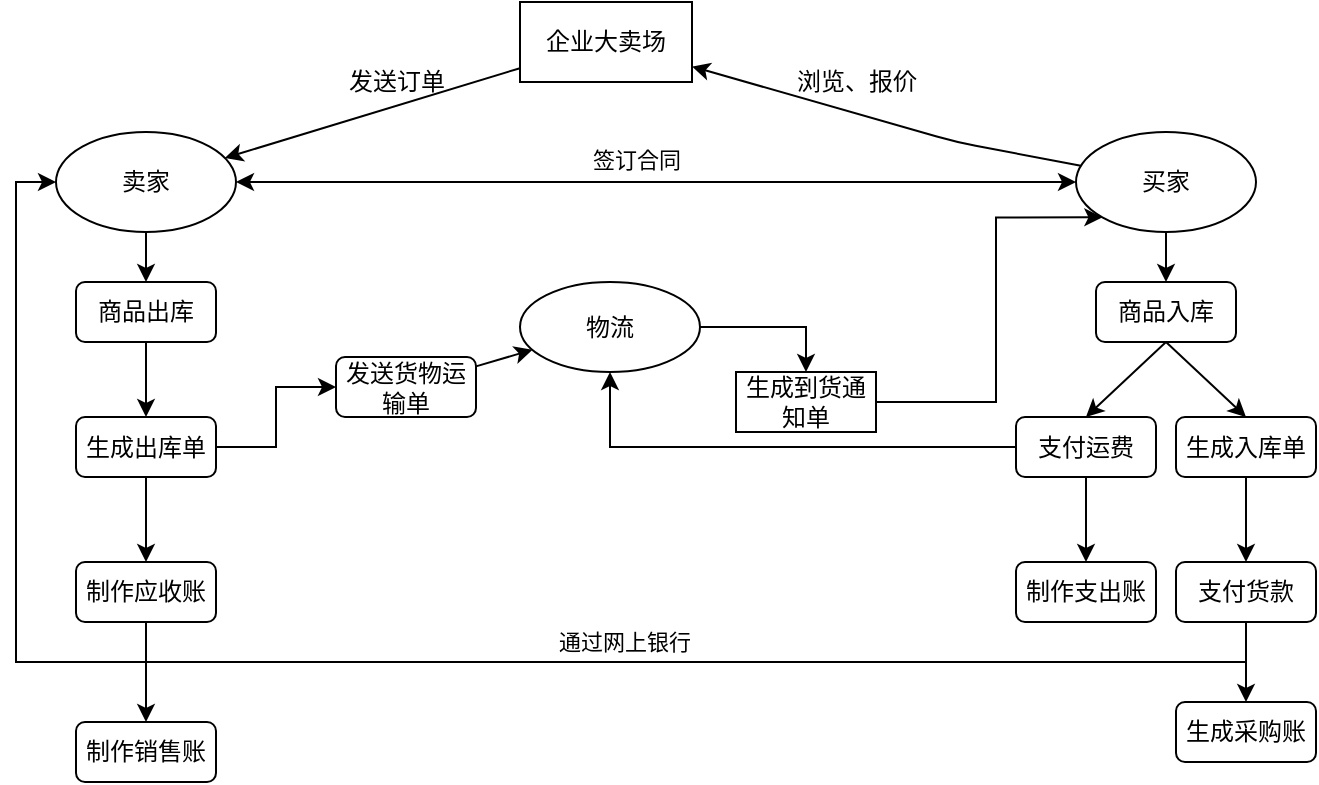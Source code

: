 <mxfile version="14.4.3" type="github">
  <diagram id="C5RBs43oDa-KdzZeNtuy" name="Page-1">
    <mxGraphModel dx="1038" dy="548" grid="1" gridSize="10" guides="1" tooltips="1" connect="1" arrows="1" fold="1" page="1" pageScale="1" pageWidth="827" pageHeight="1169" math="0" shadow="0">
      <root>
        <mxCell id="WIyWlLk6GJQsqaUBKTNV-0" />
        <mxCell id="WIyWlLk6GJQsqaUBKTNV-1" parent="WIyWlLk6GJQsqaUBKTNV-0" />
        <mxCell id="gSDU4zGEOPTeR5sOLjtx-2" value="卖家" style="ellipse;whiteSpace=wrap;html=1;" vertex="1" parent="WIyWlLk6GJQsqaUBKTNV-1">
          <mxGeometry x="130" y="105" width="90" height="50" as="geometry" />
        </mxCell>
        <mxCell id="gSDU4zGEOPTeR5sOLjtx-3" value="买家" style="ellipse;whiteSpace=wrap;html=1;" vertex="1" parent="WIyWlLk6GJQsqaUBKTNV-1">
          <mxGeometry x="640" y="105" width="90" height="50" as="geometry" />
        </mxCell>
        <mxCell id="gSDU4zGEOPTeR5sOLjtx-25" style="edgeStyle=orthogonalEdgeStyle;rounded=0;orthogonalLoop=1;jettySize=auto;html=1;exitX=1;exitY=0.5;exitDx=0;exitDy=0;entryX=0.5;entryY=0;entryDx=0;entryDy=0;" edge="1" parent="WIyWlLk6GJQsqaUBKTNV-1" source="gSDU4zGEOPTeR5sOLjtx-4" target="gSDU4zGEOPTeR5sOLjtx-26">
          <mxGeometry relative="1" as="geometry">
            <mxPoint x="500" y="230" as="targetPoint" />
          </mxGeometry>
        </mxCell>
        <mxCell id="gSDU4zGEOPTeR5sOLjtx-4" value="物流" style="ellipse;whiteSpace=wrap;html=1;" vertex="1" parent="WIyWlLk6GJQsqaUBKTNV-1">
          <mxGeometry x="362" y="180" width="90" height="45" as="geometry" />
        </mxCell>
        <mxCell id="gSDU4zGEOPTeR5sOLjtx-6" value="企业大卖场" style="rounded=0;whiteSpace=wrap;html=1;" vertex="1" parent="WIyWlLk6GJQsqaUBKTNV-1">
          <mxGeometry x="362" y="40" width="86" height="40" as="geometry" />
        </mxCell>
        <mxCell id="gSDU4zGEOPTeR5sOLjtx-7" value="" style="endArrow=classic;html=1;" edge="1" parent="WIyWlLk6GJQsqaUBKTNV-1" source="gSDU4zGEOPTeR5sOLjtx-3" target="gSDU4zGEOPTeR5sOLjtx-6">
          <mxGeometry width="50" height="50" relative="1" as="geometry">
            <mxPoint x="390" y="330" as="sourcePoint" />
            <mxPoint x="440" y="280" as="targetPoint" />
            <Array as="points">
              <mxPoint x="580" y="110" />
            </Array>
          </mxGeometry>
        </mxCell>
        <mxCell id="gSDU4zGEOPTeR5sOLjtx-8" value="" style="endArrow=classic;html=1;" edge="1" parent="WIyWlLk6GJQsqaUBKTNV-1" source="gSDU4zGEOPTeR5sOLjtx-6" target="gSDU4zGEOPTeR5sOLjtx-2">
          <mxGeometry width="50" height="50" relative="1" as="geometry">
            <mxPoint x="390" y="330" as="sourcePoint" />
            <mxPoint x="440" y="280" as="targetPoint" />
            <Array as="points" />
          </mxGeometry>
        </mxCell>
        <mxCell id="gSDU4zGEOPTeR5sOLjtx-9" value="浏览、报价" style="text;html=1;align=center;verticalAlign=middle;resizable=0;points=[];autosize=1;" vertex="1" parent="WIyWlLk6GJQsqaUBKTNV-1">
          <mxGeometry x="490" y="70" width="80" height="20" as="geometry" />
        </mxCell>
        <mxCell id="gSDU4zGEOPTeR5sOLjtx-10" value="发送订单" style="text;html=1;align=center;verticalAlign=middle;resizable=0;points=[];autosize=1;" vertex="1" parent="WIyWlLk6GJQsqaUBKTNV-1">
          <mxGeometry x="270" y="70" width="60" height="20" as="geometry" />
        </mxCell>
        <mxCell id="gSDU4zGEOPTeR5sOLjtx-11" value="" style="endArrow=classic;startArrow=classic;html=1;" edge="1" parent="WIyWlLk6GJQsqaUBKTNV-1" source="gSDU4zGEOPTeR5sOLjtx-2" target="gSDU4zGEOPTeR5sOLjtx-3">
          <mxGeometry width="50" height="50" relative="1" as="geometry">
            <mxPoint x="440" y="290" as="sourcePoint" />
            <mxPoint x="490" y="240" as="targetPoint" />
          </mxGeometry>
        </mxCell>
        <mxCell id="gSDU4zGEOPTeR5sOLjtx-12" value="签订合同" style="edgeLabel;html=1;align=center;verticalAlign=middle;resizable=0;points=[];" vertex="1" connectable="0" parent="gSDU4zGEOPTeR5sOLjtx-11">
          <mxGeometry x="-0.159" y="1" relative="1" as="geometry">
            <mxPoint x="23.01" y="-10.39" as="offset" />
          </mxGeometry>
        </mxCell>
        <mxCell id="gSDU4zGEOPTeR5sOLjtx-13" value="" style="endArrow=classic;html=1;entryX=0.5;entryY=0;entryDx=0;entryDy=0;" edge="1" parent="WIyWlLk6GJQsqaUBKTNV-1" source="gSDU4zGEOPTeR5sOLjtx-2" target="gSDU4zGEOPTeR5sOLjtx-14">
          <mxGeometry width="50" height="50" relative="1" as="geometry">
            <mxPoint x="440" y="290" as="sourcePoint" />
            <mxPoint x="490" y="240" as="targetPoint" />
          </mxGeometry>
        </mxCell>
        <mxCell id="gSDU4zGEOPTeR5sOLjtx-14" value="商品出库" style="rounded=1;whiteSpace=wrap;html=1;" vertex="1" parent="WIyWlLk6GJQsqaUBKTNV-1">
          <mxGeometry x="140" y="180" width="70" height="30" as="geometry" />
        </mxCell>
        <mxCell id="gSDU4zGEOPTeR5sOLjtx-15" value="" style="endArrow=classic;html=1;entryX=0.5;entryY=0;entryDx=0;entryDy=0;exitX=0.5;exitY=1;exitDx=0;exitDy=0;" edge="1" parent="WIyWlLk6GJQsqaUBKTNV-1" target="gSDU4zGEOPTeR5sOLjtx-16" source="gSDU4zGEOPTeR5sOLjtx-14">
          <mxGeometry width="50" height="50" relative="1" as="geometry">
            <mxPoint x="215" y="240" as="sourcePoint" />
            <mxPoint x="490" y="322.5" as="targetPoint" />
          </mxGeometry>
        </mxCell>
        <mxCell id="gSDU4zGEOPTeR5sOLjtx-18" value="" style="edgeStyle=orthogonalEdgeStyle;rounded=0;orthogonalLoop=1;jettySize=auto;html=1;" edge="1" parent="WIyWlLk6GJQsqaUBKTNV-1" source="gSDU4zGEOPTeR5sOLjtx-16" target="gSDU4zGEOPTeR5sOLjtx-17">
          <mxGeometry relative="1" as="geometry" />
        </mxCell>
        <mxCell id="gSDU4zGEOPTeR5sOLjtx-22" style="edgeStyle=orthogonalEdgeStyle;rounded=0;orthogonalLoop=1;jettySize=auto;html=1;exitX=0.5;exitY=1;exitDx=0;exitDy=0;" edge="1" parent="WIyWlLk6GJQsqaUBKTNV-1" source="gSDU4zGEOPTeR5sOLjtx-16">
          <mxGeometry relative="1" as="geometry">
            <mxPoint x="175" y="320" as="targetPoint" />
          </mxGeometry>
        </mxCell>
        <mxCell id="gSDU4zGEOPTeR5sOLjtx-16" value="生成出库单" style="rounded=1;whiteSpace=wrap;html=1;" vertex="1" parent="WIyWlLk6GJQsqaUBKTNV-1">
          <mxGeometry x="140" y="247.5" width="70" height="30" as="geometry" />
        </mxCell>
        <mxCell id="gSDU4zGEOPTeR5sOLjtx-17" value="发送货物运输单" style="rounded=1;whiteSpace=wrap;html=1;" vertex="1" parent="WIyWlLk6GJQsqaUBKTNV-1">
          <mxGeometry x="270" y="217.5" width="70" height="30" as="geometry" />
        </mxCell>
        <mxCell id="gSDU4zGEOPTeR5sOLjtx-20" value="" style="endArrow=classic;html=1;" edge="1" parent="WIyWlLk6GJQsqaUBKTNV-1" source="gSDU4zGEOPTeR5sOLjtx-17" target="gSDU4zGEOPTeR5sOLjtx-4">
          <mxGeometry width="50" height="50" relative="1" as="geometry">
            <mxPoint x="440" y="290" as="sourcePoint" />
            <mxPoint x="490" y="240" as="targetPoint" />
          </mxGeometry>
        </mxCell>
        <mxCell id="gSDU4zGEOPTeR5sOLjtx-24" value="制作应收账" style="rounded=1;whiteSpace=wrap;html=1;" vertex="1" parent="WIyWlLk6GJQsqaUBKTNV-1">
          <mxGeometry x="140" y="320" width="70" height="30" as="geometry" />
        </mxCell>
        <mxCell id="gSDU4zGEOPTeR5sOLjtx-27" style="edgeStyle=orthogonalEdgeStyle;rounded=0;orthogonalLoop=1;jettySize=auto;html=1;entryX=0;entryY=1;entryDx=0;entryDy=0;" edge="1" parent="WIyWlLk6GJQsqaUBKTNV-1" source="gSDU4zGEOPTeR5sOLjtx-26" target="gSDU4zGEOPTeR5sOLjtx-3">
          <mxGeometry relative="1" as="geometry">
            <Array as="points">
              <mxPoint x="600" y="240" />
              <mxPoint x="600" y="148" />
            </Array>
          </mxGeometry>
        </mxCell>
        <mxCell id="gSDU4zGEOPTeR5sOLjtx-26" value="生成到货通知单" style="rounded=1;whiteSpace=wrap;html=1;arcSize=0;" vertex="1" parent="WIyWlLk6GJQsqaUBKTNV-1">
          <mxGeometry x="470" y="225" width="70" height="30" as="geometry" />
        </mxCell>
        <mxCell id="gSDU4zGEOPTeR5sOLjtx-37" value="" style="endArrow=classic;html=1;entryX=0.5;entryY=0;entryDx=0;entryDy=0;exitX=0.5;exitY=1;exitDx=0;exitDy=0;" edge="1" parent="WIyWlLk6GJQsqaUBKTNV-1" target="gSDU4zGEOPTeR5sOLjtx-38" source="gSDU4zGEOPTeR5sOLjtx-3">
          <mxGeometry width="50" height="50" relative="1" as="geometry">
            <mxPoint x="655" y="155" as="sourcePoint" />
            <mxPoint x="970" y="240" as="targetPoint" />
          </mxGeometry>
        </mxCell>
        <mxCell id="gSDU4zGEOPTeR5sOLjtx-38" value="商品入库" style="rounded=1;whiteSpace=wrap;html=1;" vertex="1" parent="WIyWlLk6GJQsqaUBKTNV-1">
          <mxGeometry x="650" y="180" width="70" height="30" as="geometry" />
        </mxCell>
        <mxCell id="gSDU4zGEOPTeR5sOLjtx-39" value="" style="endArrow=classic;html=1;entryX=0.5;entryY=0;entryDx=0;entryDy=0;exitX=0.5;exitY=1;exitDx=0;exitDy=0;" edge="1" parent="WIyWlLk6GJQsqaUBKTNV-1" source="gSDU4zGEOPTeR5sOLjtx-38" target="gSDU4zGEOPTeR5sOLjtx-41">
          <mxGeometry width="50" height="50" relative="1" as="geometry">
            <mxPoint x="695" y="240" as="sourcePoint" />
            <mxPoint x="970" y="322.5" as="targetPoint" />
          </mxGeometry>
        </mxCell>
        <mxCell id="gSDU4zGEOPTeR5sOLjtx-40" style="edgeStyle=orthogonalEdgeStyle;rounded=0;orthogonalLoop=1;jettySize=auto;html=1;exitX=0.5;exitY=1;exitDx=0;exitDy=0;entryX=0.5;entryY=0;entryDx=0;entryDy=0;" edge="1" parent="WIyWlLk6GJQsqaUBKTNV-1" source="gSDU4zGEOPTeR5sOLjtx-41" target="gSDU4zGEOPTeR5sOLjtx-42">
          <mxGeometry relative="1" as="geometry">
            <mxPoint x="615" y="320" as="targetPoint" />
          </mxGeometry>
        </mxCell>
        <mxCell id="gSDU4zGEOPTeR5sOLjtx-49" style="edgeStyle=orthogonalEdgeStyle;rounded=0;orthogonalLoop=1;jettySize=auto;html=1;entryX=0.5;entryY=1;entryDx=0;entryDy=0;" edge="1" parent="WIyWlLk6GJQsqaUBKTNV-1" source="gSDU4zGEOPTeR5sOLjtx-41" target="gSDU4zGEOPTeR5sOLjtx-4">
          <mxGeometry relative="1" as="geometry" />
        </mxCell>
        <mxCell id="gSDU4zGEOPTeR5sOLjtx-41" value="支付运费" style="rounded=1;whiteSpace=wrap;html=1;" vertex="1" parent="WIyWlLk6GJQsqaUBKTNV-1">
          <mxGeometry x="610" y="247.5" width="70" height="30" as="geometry" />
        </mxCell>
        <mxCell id="gSDU4zGEOPTeR5sOLjtx-42" value="制作支出账" style="rounded=1;whiteSpace=wrap;html=1;" vertex="1" parent="WIyWlLk6GJQsqaUBKTNV-1">
          <mxGeometry x="610" y="320" width="70" height="30" as="geometry" />
        </mxCell>
        <mxCell id="gSDU4zGEOPTeR5sOLjtx-45" style="edgeStyle=orthogonalEdgeStyle;rounded=0;orthogonalLoop=1;jettySize=auto;html=1;exitX=0.5;exitY=1;exitDx=0;exitDy=0;entryX=0.5;entryY=0;entryDx=0;entryDy=0;" edge="1" parent="WIyWlLk6GJQsqaUBKTNV-1" source="gSDU4zGEOPTeR5sOLjtx-46" target="gSDU4zGEOPTeR5sOLjtx-47">
          <mxGeometry relative="1" as="geometry">
            <mxPoint x="695" y="320" as="targetPoint" />
          </mxGeometry>
        </mxCell>
        <mxCell id="gSDU4zGEOPTeR5sOLjtx-46" value="生成入库单" style="rounded=1;whiteSpace=wrap;html=1;" vertex="1" parent="WIyWlLk6GJQsqaUBKTNV-1">
          <mxGeometry x="690" y="247.5" width="70" height="30" as="geometry" />
        </mxCell>
        <mxCell id="gSDU4zGEOPTeR5sOLjtx-51" style="edgeStyle=orthogonalEdgeStyle;rounded=0;orthogonalLoop=1;jettySize=auto;html=1;entryX=0;entryY=0.5;entryDx=0;entryDy=0;" edge="1" parent="WIyWlLk6GJQsqaUBKTNV-1" source="gSDU4zGEOPTeR5sOLjtx-47" target="gSDU4zGEOPTeR5sOLjtx-2">
          <mxGeometry relative="1" as="geometry">
            <Array as="points">
              <mxPoint x="725" y="370" />
              <mxPoint x="110" y="370" />
              <mxPoint x="110" y="130" />
            </Array>
          </mxGeometry>
        </mxCell>
        <mxCell id="gSDU4zGEOPTeR5sOLjtx-52" value="通过网上银行" style="edgeLabel;html=1;align=center;verticalAlign=middle;resizable=0;points=[];" vertex="1" connectable="0" parent="gSDU4zGEOPTeR5sOLjtx-51">
          <mxGeometry x="-0.216" y="-2" relative="1" as="geometry">
            <mxPoint x="20" y="-8" as="offset" />
          </mxGeometry>
        </mxCell>
        <mxCell id="gSDU4zGEOPTeR5sOLjtx-57" style="edgeStyle=orthogonalEdgeStyle;rounded=0;orthogonalLoop=1;jettySize=auto;html=1;entryX=0.5;entryY=0;entryDx=0;entryDy=0;" edge="1" parent="WIyWlLk6GJQsqaUBKTNV-1" source="gSDU4zGEOPTeR5sOLjtx-47" target="gSDU4zGEOPTeR5sOLjtx-55">
          <mxGeometry relative="1" as="geometry" />
        </mxCell>
        <mxCell id="gSDU4zGEOPTeR5sOLjtx-47" value="支付货款" style="rounded=1;whiteSpace=wrap;html=1;" vertex="1" parent="WIyWlLk6GJQsqaUBKTNV-1">
          <mxGeometry x="690" y="320" width="70" height="30" as="geometry" />
        </mxCell>
        <mxCell id="gSDU4zGEOPTeR5sOLjtx-48" value="" style="endArrow=classic;html=1;entryX=0.5;entryY=0;entryDx=0;entryDy=0;exitX=0.5;exitY=1;exitDx=0;exitDy=0;" edge="1" parent="WIyWlLk6GJQsqaUBKTNV-1" source="gSDU4zGEOPTeR5sOLjtx-38" target="gSDU4zGEOPTeR5sOLjtx-46">
          <mxGeometry width="50" height="50" relative="1" as="geometry">
            <mxPoint x="780" y="187.5" as="sourcePoint" />
            <mxPoint x="740" y="225" as="targetPoint" />
          </mxGeometry>
        </mxCell>
        <mxCell id="gSDU4zGEOPTeR5sOLjtx-55" value="生成采购账" style="rounded=1;whiteSpace=wrap;html=1;" vertex="1" parent="WIyWlLk6GJQsqaUBKTNV-1">
          <mxGeometry x="690" y="390" width="70" height="30" as="geometry" />
        </mxCell>
        <mxCell id="gSDU4zGEOPTeR5sOLjtx-58" value="" style="endArrow=classic;html=1;exitX=0.5;exitY=1;exitDx=0;exitDy=0;" edge="1" parent="WIyWlLk6GJQsqaUBKTNV-1" source="gSDU4zGEOPTeR5sOLjtx-24">
          <mxGeometry width="50" height="50" relative="1" as="geometry">
            <mxPoint x="170" y="370" as="sourcePoint" />
            <mxPoint x="175" y="400" as="targetPoint" />
          </mxGeometry>
        </mxCell>
        <mxCell id="gSDU4zGEOPTeR5sOLjtx-59" value="制作销售账" style="rounded=1;whiteSpace=wrap;html=1;" vertex="1" parent="WIyWlLk6GJQsqaUBKTNV-1">
          <mxGeometry x="140" y="400" width="70" height="30" as="geometry" />
        </mxCell>
      </root>
    </mxGraphModel>
  </diagram>
</mxfile>

